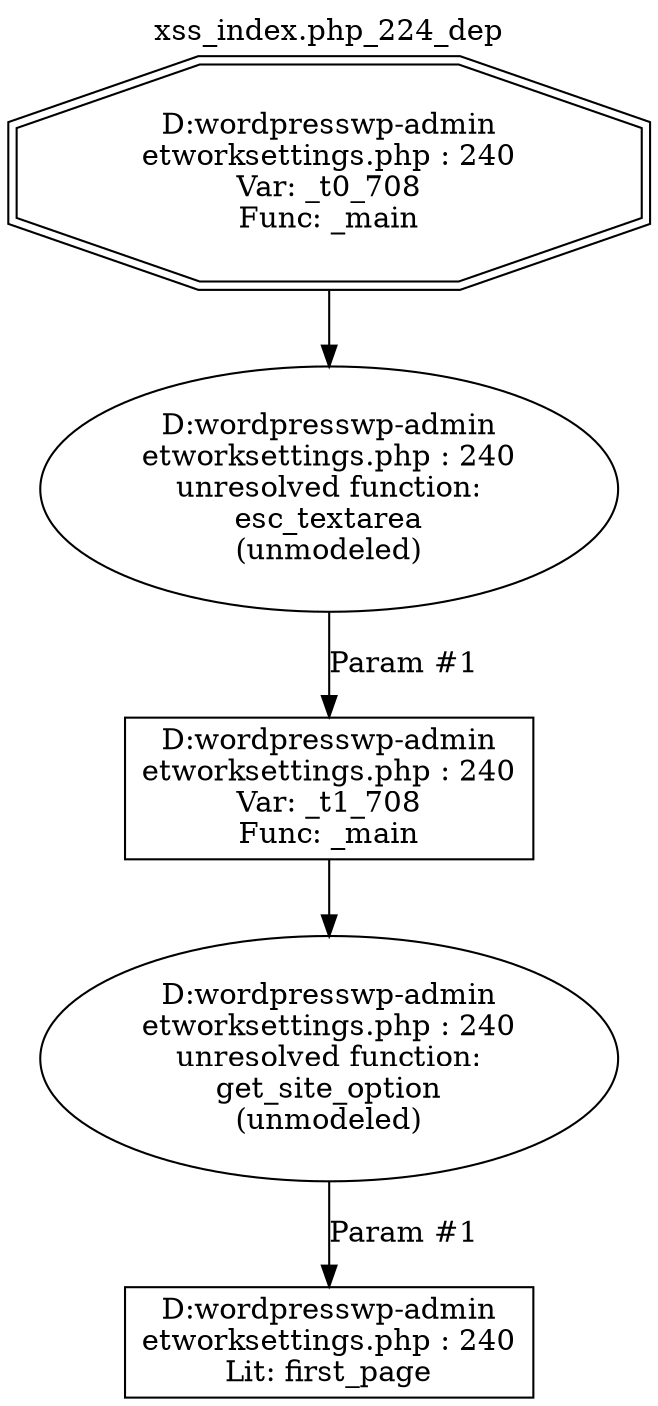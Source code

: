 digraph cfg {
  label="xss_index.php_224_dep";
  labelloc=t;
  n1 [shape=doubleoctagon, label="D:\wordpress\wp-admin\network\settings.php : 240\nVar: _t0_708\nFunc: _main\n"];
  n2 [shape=ellipse, label="D:\wordpress\wp-admin\network\settings.php : 240\nunresolved function:\nesc_textarea\n(unmodeled)\n"];
  n3 [shape=box, label="D:\wordpress\wp-admin\network\settings.php : 240\nVar: _t1_708\nFunc: _main\n"];
  n4 [shape=ellipse, label="D:\wordpress\wp-admin\network\settings.php : 240\nunresolved function:\nget_site_option\n(unmodeled)\n"];
  n5 [shape=box, label="D:\wordpress\wp-admin\network\settings.php : 240\nLit: first_page\n"];
  n1 -> n2;
  n3 -> n4;
  n4 -> n5[label="Param #1"];
  n2 -> n3[label="Param #1"];
}
